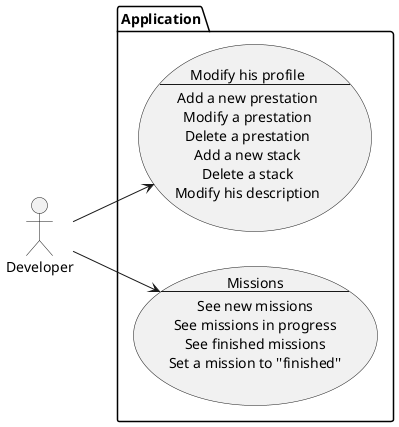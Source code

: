 @startuml Developer
left to right direction

:Developer: as dev

package Application {
    usecase modify as "Modify his profile
    --
    Add a new prestation
    Modify a prestation
    Delete a prestation
    Add a new stack
    Delete a stack
    Modify his description"


    usecase missions as "
    Missions
    --
    See new missions
    See missions in progress
    See finished missions
    Set a mission to ''finished''
    "

    dev -> modify
    dev --> missions
}
@enduml
